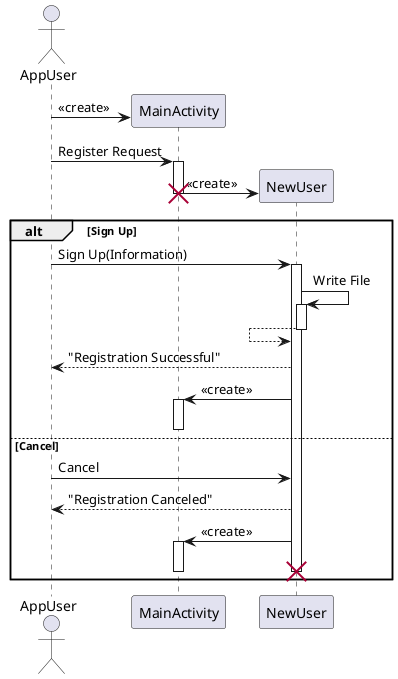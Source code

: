 @startuml
actor AppUser

create MainActivity
AppUser -> MainActivity: <<create>>
AppUser -> MainActivity: Register Request

activate MainActivity
create NewUser
MainActivity -> NewUser: <<create>>
destroy MainActivity
alt Sign Up
AppUser -> NewUser: Sign Up(Information)
activate NewUser
NewUser -> NewUser: Write File
activate NewUser
NewUser <-- NewUser
deactivate NewUser

AppUser <-- NewUser: "Registration Successful"
MainActivity <- NewUser: <<create>>
activate MainActivity
deactivate MainActivity

else Cancel
AppUser -> NewUser: Cancel
AppUser <-- NewUser: "Registration Canceled"
MainActivity <- NewUser: <<create>>
activate MainActivity
deactivate MainActivity

destroy NewUser
end
@enduml